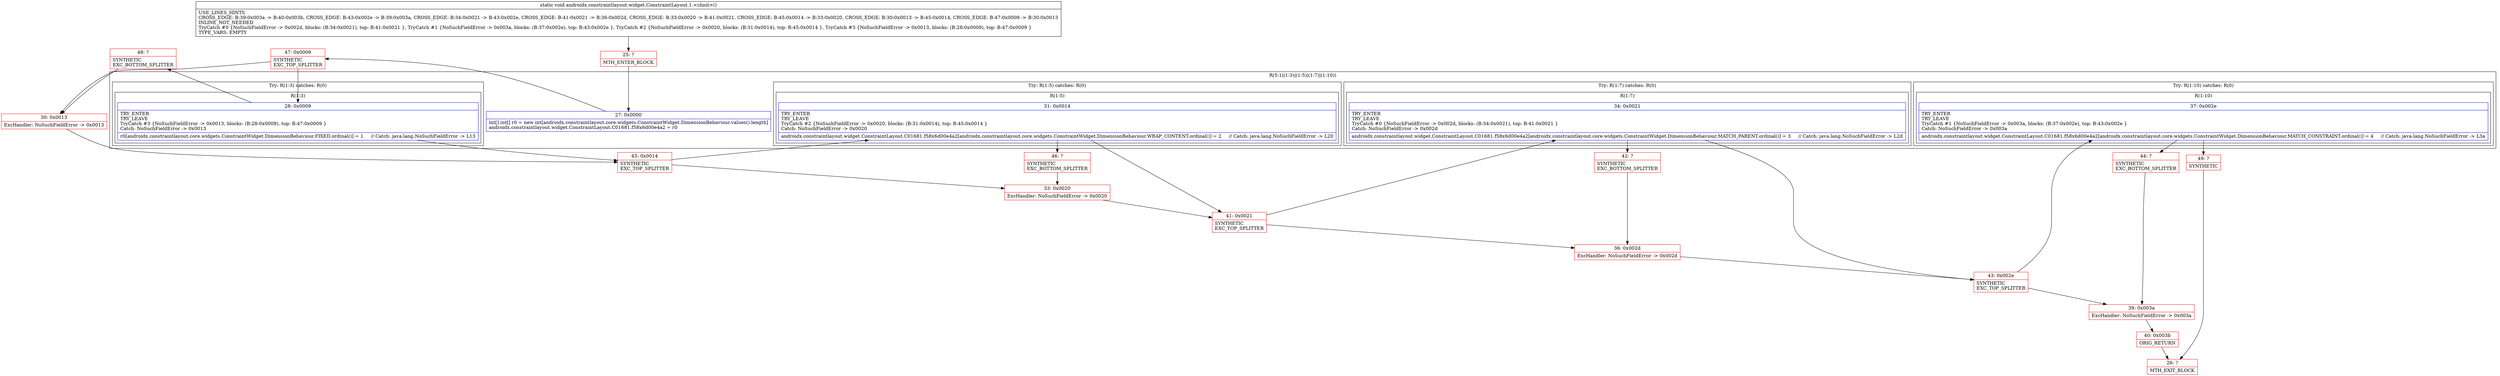 digraph "CFG forandroidx.constraintlayout.widget.ConstraintLayout.1.\<clinit\>()V" {
subgraph cluster_Region_1696576040 {
label = "R(5:1|(1:3)|(1:5)|(1:7)|(1:10))";
node [shape=record,color=blue];
Node_27 [shape=record,label="{27\:\ 0x0000|int[] int[] r0 = new int[androidx.constraintlayout.core.widgets.ConstraintWidget.DimensionBehaviour.values().length]\landroidx.constraintlayout.widget.ConstraintLayout.C01681.f58x6d00e4a2 = r0\l}"];
subgraph cluster_TryCatchRegion_70950122 {
label = "Try: R(1:3) catches: R(0)";
node [shape=record,color=blue];
subgraph cluster_Region_535398930 {
label = "R(1:3)";
node [shape=record,color=blue];
Node_28 [shape=record,label="{28\:\ 0x0009|TRY_ENTER\lTRY_LEAVE\lTryCatch #3 \{NoSuchFieldError \-\> 0x0013, blocks: (B:28:0x0009), top: B:47:0x0009 \}\lCatch: NoSuchFieldError \-\> 0x0013\l|r0[androidx.constraintlayout.core.widgets.ConstraintWidget.DimensionBehaviour.FIXED.ordinal()] = 1     \/\/ Catch: java.lang.NoSuchFieldError \-\> L13\l}"];
}
subgraph cluster_Region_1397939890 {
label = "R(0) | ExcHandler: NoSuchFieldError \-\> 0x0013\l";
node [shape=record,color=blue];
}
}
subgraph cluster_TryCatchRegion_1325818206 {
label = "Try: R(1:5) catches: R(0)";
node [shape=record,color=blue];
subgraph cluster_Region_1959198562 {
label = "R(1:5)";
node [shape=record,color=blue];
Node_31 [shape=record,label="{31\:\ 0x0014|TRY_ENTER\lTRY_LEAVE\lTryCatch #2 \{NoSuchFieldError \-\> 0x0020, blocks: (B:31:0x0014), top: B:45:0x0014 \}\lCatch: NoSuchFieldError \-\> 0x0020\l|androidx.constraintlayout.widget.ConstraintLayout.C01681.f58x6d00e4a2[androidx.constraintlayout.core.widgets.ConstraintWidget.DimensionBehaviour.WRAP_CONTENT.ordinal()] = 2     \/\/ Catch: java.lang.NoSuchFieldError \-\> L20\l}"];
}
subgraph cluster_Region_608956636 {
label = "R(0) | ExcHandler: NoSuchFieldError \-\> 0x0020\l";
node [shape=record,color=blue];
}
}
subgraph cluster_TryCatchRegion_1630080425 {
label = "Try: R(1:7) catches: R(0)";
node [shape=record,color=blue];
subgraph cluster_Region_500800579 {
label = "R(1:7)";
node [shape=record,color=blue];
Node_34 [shape=record,label="{34\:\ 0x0021|TRY_ENTER\lTRY_LEAVE\lTryCatch #0 \{NoSuchFieldError \-\> 0x002d, blocks: (B:34:0x0021), top: B:41:0x0021 \}\lCatch: NoSuchFieldError \-\> 0x002d\l|androidx.constraintlayout.widget.ConstraintLayout.C01681.f58x6d00e4a2[androidx.constraintlayout.core.widgets.ConstraintWidget.DimensionBehaviour.MATCH_PARENT.ordinal()] = 3     \/\/ Catch: java.lang.NoSuchFieldError \-\> L2d\l}"];
}
subgraph cluster_Region_1579638133 {
label = "R(0) | ExcHandler: NoSuchFieldError \-\> 0x002d\l";
node [shape=record,color=blue];
}
}
subgraph cluster_TryCatchRegion_621906813 {
label = "Try: R(1:10) catches: R(0)";
node [shape=record,color=blue];
subgraph cluster_Region_209493555 {
label = "R(1:10)";
node [shape=record,color=blue];
Node_37 [shape=record,label="{37\:\ 0x002e|TRY_ENTER\lTRY_LEAVE\lTryCatch #1 \{NoSuchFieldError \-\> 0x003a, blocks: (B:37:0x002e), top: B:43:0x002e \}\lCatch: NoSuchFieldError \-\> 0x003a\l|androidx.constraintlayout.widget.ConstraintLayout.C01681.f58x6d00e4a2[androidx.constraintlayout.core.widgets.ConstraintWidget.DimensionBehaviour.MATCH_CONSTRAINT.ordinal()] = 4     \/\/ Catch: java.lang.NoSuchFieldError \-\> L3a\l}"];
}
subgraph cluster_Region_1561735291 {
label = "R(0) | ExcHandler: NoSuchFieldError \-\> 0x003a\l";
node [shape=record,color=blue];
}
}
}
subgraph cluster_Region_1397939890 {
label = "R(0) | ExcHandler: NoSuchFieldError \-\> 0x0013\l";
node [shape=record,color=blue];
}
subgraph cluster_Region_608956636 {
label = "R(0) | ExcHandler: NoSuchFieldError \-\> 0x0020\l";
node [shape=record,color=blue];
}
subgraph cluster_Region_1579638133 {
label = "R(0) | ExcHandler: NoSuchFieldError \-\> 0x002d\l";
node [shape=record,color=blue];
}
subgraph cluster_Region_1561735291 {
label = "R(0) | ExcHandler: NoSuchFieldError \-\> 0x003a\l";
node [shape=record,color=blue];
}
Node_25 [shape=record,color=red,label="{25\:\ ?|MTH_ENTER_BLOCK\l}"];
Node_47 [shape=record,color=red,label="{47\:\ 0x0009|SYNTHETIC\lEXC_TOP_SPLITTER\l}"];
Node_45 [shape=record,color=red,label="{45\:\ 0x0014|SYNTHETIC\lEXC_TOP_SPLITTER\l}"];
Node_41 [shape=record,color=red,label="{41\:\ 0x0021|SYNTHETIC\lEXC_TOP_SPLITTER\l}"];
Node_42 [shape=record,color=red,label="{42\:\ ?|SYNTHETIC\lEXC_BOTTOM_SPLITTER\l}"];
Node_43 [shape=record,color=red,label="{43\:\ 0x002e|SYNTHETIC\lEXC_TOP_SPLITTER\l}"];
Node_44 [shape=record,color=red,label="{44\:\ ?|SYNTHETIC\lEXC_BOTTOM_SPLITTER\l}"];
Node_49 [shape=record,color=red,label="{49\:\ ?|SYNTHETIC\l}"];
Node_26 [shape=record,color=red,label="{26\:\ ?|MTH_EXIT_BLOCK\l}"];
Node_39 [shape=record,color=red,label="{39\:\ 0x003a|ExcHandler: NoSuchFieldError \-\> 0x003a\l}"];
Node_40 [shape=record,color=red,label="{40\:\ 0x003b|ORIG_RETURN\l}"];
Node_36 [shape=record,color=red,label="{36\:\ 0x002d|ExcHandler: NoSuchFieldError \-\> 0x002d\l}"];
Node_46 [shape=record,color=red,label="{46\:\ ?|SYNTHETIC\lEXC_BOTTOM_SPLITTER\l}"];
Node_33 [shape=record,color=red,label="{33\:\ 0x0020|ExcHandler: NoSuchFieldError \-\> 0x0020\l}"];
Node_48 [shape=record,color=red,label="{48\:\ ?|SYNTHETIC\lEXC_BOTTOM_SPLITTER\l}"];
Node_30 [shape=record,color=red,label="{30\:\ 0x0013|ExcHandler: NoSuchFieldError \-\> 0x0013\l}"];
MethodNode[shape=record,label="{static void androidx.constraintlayout.widget.ConstraintLayout.1.\<clinit\>()  | USE_LINES_HINTS\lCROSS_EDGE: B:39:0x003a \-\> B:40:0x003b, CROSS_EDGE: B:43:0x002e \-\> B:39:0x003a, CROSS_EDGE: B:34:0x0021 \-\> B:43:0x002e, CROSS_EDGE: B:41:0x0021 \-\> B:36:0x002d, CROSS_EDGE: B:33:0x0020 \-\> B:41:0x0021, CROSS_EDGE: B:45:0x0014 \-\> B:33:0x0020, CROSS_EDGE: B:30:0x0013 \-\> B:45:0x0014, CROSS_EDGE: B:47:0x0009 \-\> B:30:0x0013\lINLINE_NOT_NEEDED\lTryCatch #0 \{NoSuchFieldError \-\> 0x002d, blocks: (B:34:0x0021), top: B:41:0x0021 \}, TryCatch #1 \{NoSuchFieldError \-\> 0x003a, blocks: (B:37:0x002e), top: B:43:0x002e \}, TryCatch #2 \{NoSuchFieldError \-\> 0x0020, blocks: (B:31:0x0014), top: B:45:0x0014 \}, TryCatch #3 \{NoSuchFieldError \-\> 0x0013, blocks: (B:28:0x0009), top: B:47:0x0009 \}\lTYPE_VARS: EMPTY\l}"];
MethodNode -> Node_25;Node_27 -> Node_47;
Node_28 -> Node_45;
Node_28 -> Node_48;
Node_31 -> Node_41;
Node_31 -> Node_46;
Node_34 -> Node_42;
Node_34 -> Node_43;
Node_37 -> Node_44;
Node_37 -> Node_49;
Node_25 -> Node_27;
Node_47 -> Node_28;
Node_47 -> Node_30;
Node_45 -> Node_31;
Node_45 -> Node_33;
Node_41 -> Node_34;
Node_41 -> Node_36;
Node_42 -> Node_36;
Node_43 -> Node_37;
Node_43 -> Node_39;
Node_44 -> Node_39;
Node_49 -> Node_26;
Node_39 -> Node_40;
Node_40 -> Node_26;
Node_36 -> Node_43;
Node_46 -> Node_33;
Node_33 -> Node_41;
Node_48 -> Node_30;
Node_30 -> Node_45;
}

